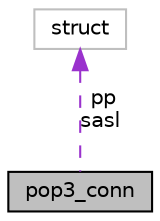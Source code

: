 digraph "pop3_conn"
{
  edge [fontname="Helvetica",fontsize="10",labelfontname="Helvetica",labelfontsize="10"];
  node [fontname="Helvetica",fontsize="10",shape=record];
  Node1 [label="pop3_conn",height=0.2,width=0.4,color="black", fillcolor="grey75", style="filled", fontcolor="black"];
  Node2 -> Node1 [dir="back",color="darkorchid3",fontsize="10",style="dashed",label=" pp\nsasl" ,fontname="Helvetica"];
  Node2 [label="struct",height=0.2,width=0.4,color="grey75", fillcolor="white", style="filled"];
}
